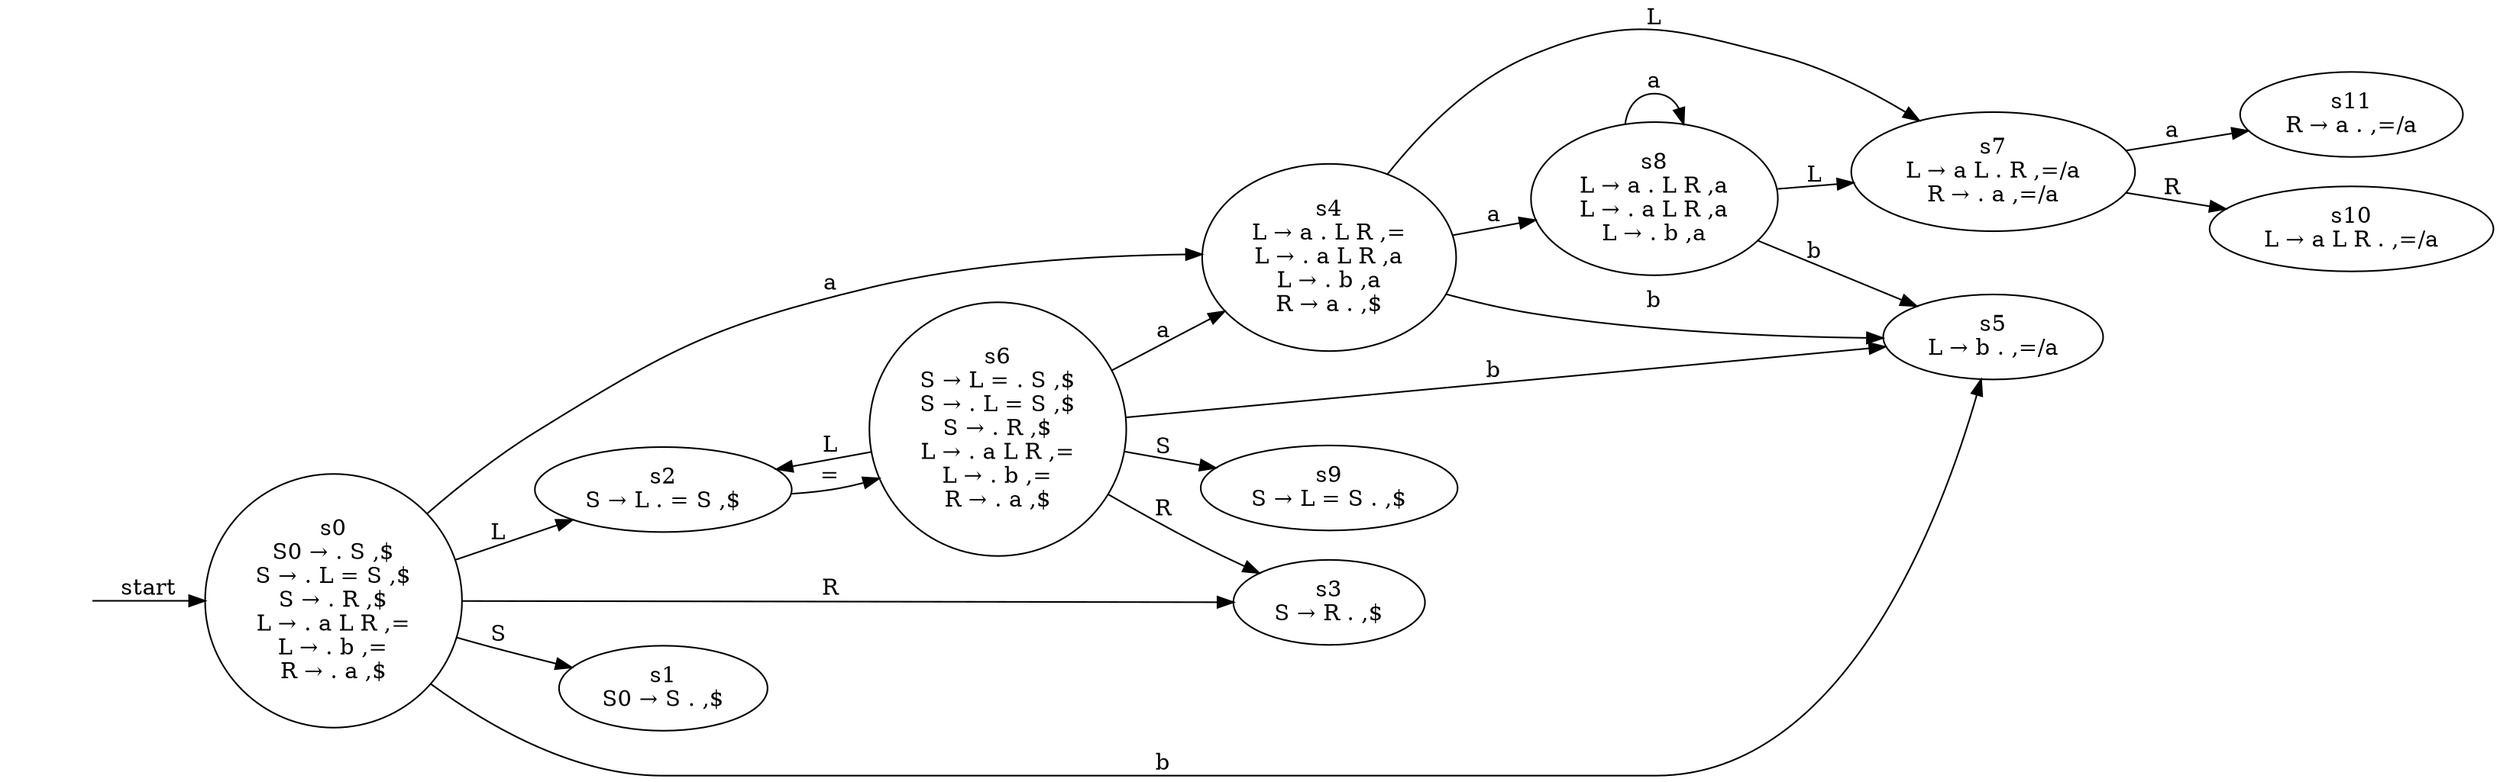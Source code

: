 digraph "dfa_LALR(1)" {
	graph [rankdir=LR]
	s0 [label="s0
S0 → . S ,$
S → . L = S ,$
S → . R ,$
L → . a L R ,=
L → . b ,=
R → . a ,$"]
	s2 [label="s2
S → L . = S ,$"]
	s0 -> s2 [label=L]
	s5 [label="s5
L → b . ,=/a"]
	s0 -> s5 [label=b]
	s4 [label="s4
L → a . L R ,=
L → . a L R ,a
L → . b ,a
R → a . ,$"]
	s0 -> s4 [label=a]
	s1 [label="s1
S0 → S . ,$"]
	s0 -> s1 [label=S]
	s3 [label="s3
S → R . ,$"]
	s0 -> s3 [label=R]
	s6 [label="s6
S → L = . S ,$
S → . L = S ,$
S → . R ,$
L → . a L R ,=
L → . b ,=
R → . a ,$"]
	s2 -> s6 [label="="]
	s4 -> s5 [label=b]
	s8 [label="s8
L → a . L R ,a
L → . a L R ,a
L → . b ,a"]
	s4 -> s8 [label=a]
	s7 [label="s7
L → a L . R ,=/a
R → . a ,=/a"]
	s4 -> s7 [label=L]
	s9 [label="s9
S → L = S . ,$"]
	s6 -> s9 [label=S]
	s6 -> s2 [label=L]
	s6 -> s5 [label=b]
	s6 -> s3 [label=R]
	s6 -> s4 [label=a]
	s8 -> s5 [label=b]
	s8 -> s8 [label=a]
	s8 -> s7 [label=L]
	s11 [label="s11
R → a . ,=/a"]
	s7 -> s11 [label=a]
	s10 [label="s10
L → a L R . ,=/a"]
	s7 -> s10 [label=R]
	"" [shape=none]
	"" -> s0 [label=start]
}
